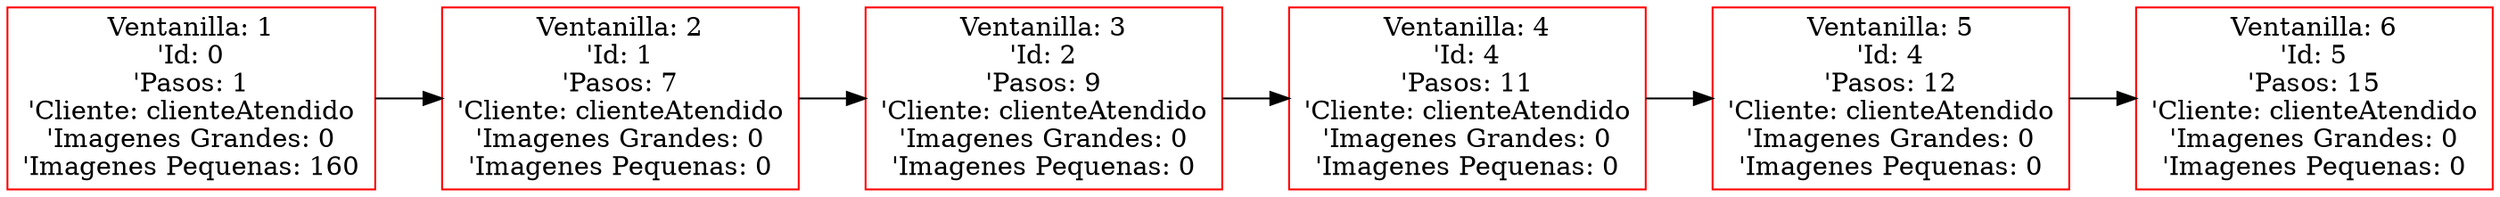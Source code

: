  digraph G {
 rankdir=LR;
 node0 [label="Ventanilla: 1\n'Id: 0\n'Pasos: 1\n'Cliente: clienteAtendido\n'Imagenes Grandes: 0\n'Imagenes Pequenas: 160", color="red", shape="rectangle"];
 node1 [label="Ventanilla: 2\n'Id: 1\n'Pasos: 7\n'Cliente: clienteAtendido\n'Imagenes Grandes: 0\n'Imagenes Pequenas: 0", color="red", shape="rectangle"];
 node0 -> node1 [dir="forward"];
 node2 [label="Ventanilla: 3\n'Id: 2\n'Pasos: 9\n'Cliente: clienteAtendido\n'Imagenes Grandes: 0\n'Imagenes Pequenas: 0", color="red", shape="rectangle"];
 node1 -> node2 [dir="forward"];
 node3 [label="Ventanilla: 4\n'Id: 4\n'Pasos: 11\n'Cliente: clienteAtendido\n'Imagenes Grandes: 0\n'Imagenes Pequenas: 0", color="red", shape="rectangle"];
 node2 -> node3 [dir="forward"];
 node4 [label="Ventanilla: 5\n'Id: 4\n'Pasos: 12\n'Cliente: clienteAtendido\n'Imagenes Grandes: 0\n'Imagenes Pequenas: 0", color="red", shape="rectangle"];
 node3 -> node4 [dir="forward"];
 node5 [label="Ventanilla: 6\n'Id: 5\n'Pasos: 15\n'Cliente: clienteAtendido\n'Imagenes Grandes: 0\n'Imagenes Pequenas: 0", color="red", shape="rectangle"];
 node4 -> node5 [dir="forward"];
 }
